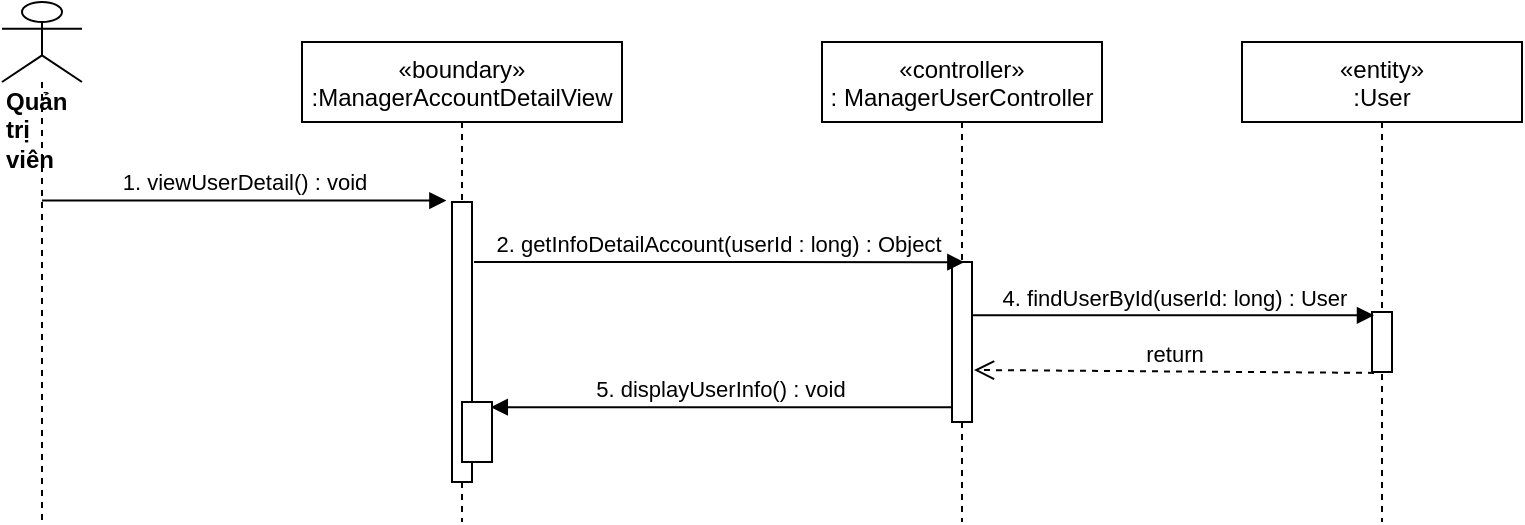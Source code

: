 <mxfile version="14.7.0" type="device"><diagram id="kgpKYQtTHZ0yAKxKKP6v" name="Page-1"><mxGraphModel dx="1108" dy="425" grid="1" gridSize="10" guides="1" tooltips="1" connect="1" arrows="1" fold="1" page="1" pageScale="1" pageWidth="850" pageHeight="1100" math="0" shadow="0"><root><mxCell id="0"/><mxCell id="1" parent="0"/><mxCell id="jOBAadkDxjv_KvUXzvAO-4" value="«controller»&#10;: ManagerUserController" style="shape=umlLifeline;perimeter=lifelinePerimeter;container=1;collapsible=0;recursiveResize=0;rounded=0;shadow=0;strokeWidth=1;" parent="1" vertex="1"><mxGeometry x="710" y="80" width="140" height="240" as="geometry"/></mxCell><mxCell id="jOBAadkDxjv_KvUXzvAO-5" value="" style="points=[];perimeter=orthogonalPerimeter;rounded=0;shadow=0;strokeWidth=1;" parent="jOBAadkDxjv_KvUXzvAO-4" vertex="1"><mxGeometry x="65" y="110" width="10" height="80" as="geometry"/></mxCell><mxCell id="jOBAadkDxjv_KvUXzvAO-6" value="&lt;div&gt;&lt;b&gt;Quản trị viên&lt;/b&gt;&lt;/div&gt;" style="shape=umlLifeline;participant=umlActor;perimeter=lifelinePerimeter;whiteSpace=wrap;html=1;container=1;collapsible=0;recursiveResize=0;verticalAlign=top;spacingTop=36;outlineConnect=0;align=left;size=40;" parent="1" vertex="1"><mxGeometry x="300" y="60" width="40" height="260" as="geometry"/></mxCell><mxCell id="jOBAadkDxjv_KvUXzvAO-10" value="2. getInfoDetailAccount(userId : long) : Object" style="html=1;verticalAlign=bottom;endArrow=block;entryX=0.617;entryY=0.001;entryDx=0;entryDy=0;entryPerimeter=0;" parent="1" target="jOBAadkDxjv_KvUXzvAO-5" edge="1"><mxGeometry width="80" relative="1" as="geometry"><mxPoint x="536" y="190" as="sourcePoint"/><mxPoint x="500" y="210" as="targetPoint"/></mxGeometry></mxCell><mxCell id="jOBAadkDxjv_KvUXzvAO-14" value="5. displayUserInfo() : void" style="verticalAlign=bottom;endArrow=block;shadow=0;strokeWidth=1;entryX=0.96;entryY=0.087;entryDx=0;entryDy=0;entryPerimeter=0;" parent="1" source="jOBAadkDxjv_KvUXzvAO-5" target="jOBAadkDxjv_KvUXzvAO-21" edge="1"><mxGeometry relative="1" as="geometry"><mxPoint x="550" y="319" as="sourcePoint"/><mxPoint x="560" y="330" as="targetPoint"/></mxGeometry></mxCell><mxCell id="jOBAadkDxjv_KvUXzvAO-15" value="«entity»&#10;:User" style="shape=umlLifeline;perimeter=lifelinePerimeter;container=1;collapsible=0;recursiveResize=0;rounded=0;shadow=0;strokeWidth=1;" parent="1" vertex="1"><mxGeometry x="920" y="80" width="140" height="240" as="geometry"/></mxCell><mxCell id="jOBAadkDxjv_KvUXzvAO-16" value="" style="points=[];perimeter=orthogonalPerimeter;rounded=0;shadow=0;strokeWidth=1;" parent="jOBAadkDxjv_KvUXzvAO-15" vertex="1"><mxGeometry x="65" y="135" width="10" height="30" as="geometry"/></mxCell><mxCell id="jOBAadkDxjv_KvUXzvAO-17" value="4. findUserById(userId: long) : User" style="html=1;verticalAlign=bottom;endArrow=block;entryX=0.1;entryY=0.055;entryDx=0;entryDy=0;entryPerimeter=0;" parent="1" source="jOBAadkDxjv_KvUXzvAO-5" target="jOBAadkDxjv_KvUXzvAO-16" edge="1"><mxGeometry width="80" relative="1" as="geometry"><mxPoint x="1035" y="251.65" as="sourcePoint"/><mxPoint x="1010" y="239" as="targetPoint"/></mxGeometry></mxCell><mxCell id="jOBAadkDxjv_KvUXzvAO-18" value="return" style="html=1;verticalAlign=bottom;endArrow=open;dashed=1;endSize=8;exitX=0.1;exitY=1.015;exitDx=0;exitDy=0;exitPerimeter=0;entryX=1.1;entryY=0.675;entryDx=0;entryDy=0;entryPerimeter=0;" parent="1" source="jOBAadkDxjv_KvUXzvAO-16" target="jOBAadkDxjv_KvUXzvAO-5" edge="1"><mxGeometry relative="1" as="geometry"><mxPoint x="790" y="300" as="sourcePoint"/><mxPoint x="800" y="245" as="targetPoint"/></mxGeometry></mxCell><mxCell id="jOBAadkDxjv_KvUXzvAO-19" value="«boundary»&#10;:ManagerAccountDetailView" style="shape=umlLifeline;perimeter=lifelinePerimeter;container=1;collapsible=0;recursiveResize=0;rounded=0;shadow=0;strokeWidth=1;" parent="1" vertex="1"><mxGeometry x="450" y="80" width="160" height="240" as="geometry"/></mxCell><mxCell id="jOBAadkDxjv_KvUXzvAO-20" value="" style="points=[];perimeter=orthogonalPerimeter;rounded=0;shadow=0;strokeWidth=1;" parent="jOBAadkDxjv_KvUXzvAO-19" vertex="1"><mxGeometry x="75" y="80" width="10" height="140" as="geometry"/></mxCell><mxCell id="jOBAadkDxjv_KvUXzvAO-21" value="" style="html=1;points=[];perimeter=orthogonalPerimeter;" parent="jOBAadkDxjv_KvUXzvAO-19" vertex="1"><mxGeometry x="80" y="180" width="15" height="30" as="geometry"/></mxCell><mxCell id="jOBAadkDxjv_KvUXzvAO-22" value="1. viewUserDetail() : void" style="html=1;verticalAlign=bottom;endArrow=block;entryX=-0.28;entryY=-0.005;entryDx=0;entryDy=0;entryPerimeter=0;" parent="1" source="jOBAadkDxjv_KvUXzvAO-6" target="jOBAadkDxjv_KvUXzvAO-20" edge="1"><mxGeometry width="80" relative="1" as="geometry"><mxPoint x="318.8" y="200.6" as="sourcePoint"/><mxPoint x="440" y="204" as="targetPoint"/></mxGeometry></mxCell></root></mxGraphModel></diagram></mxfile>